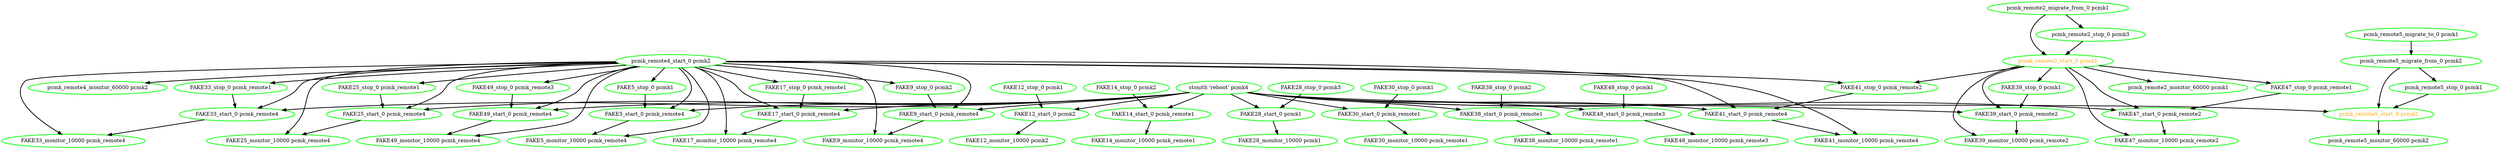  digraph "g" {
"FAKE12_monitor_10000 pcmk2" [ style=bold color="green" fontcolor="black"]
"FAKE12_start_0 pcmk2" -> "FAKE12_monitor_10000 pcmk2" [ style = bold]
"FAKE12_start_0 pcmk2" [ style=bold color="green" fontcolor="black"]
"FAKE12_stop_0 pcmk1" -> "FAKE12_start_0 pcmk2" [ style = bold]
"FAKE12_stop_0 pcmk1" [ style=bold color="green" fontcolor="black"]
"FAKE14_monitor_10000 pcmk_remote1" [ style=bold color="green" fontcolor="black"]
"FAKE14_start_0 pcmk_remote1" -> "FAKE14_monitor_10000 pcmk_remote1" [ style = bold]
"FAKE14_start_0 pcmk_remote1" [ style=bold color="green" fontcolor="black"]
"FAKE14_stop_0 pcmk2" -> "FAKE14_start_0 pcmk_remote1" [ style = bold]
"FAKE14_stop_0 pcmk2" [ style=bold color="green" fontcolor="black"]
"FAKE17_monitor_10000 pcmk_remote4" [ style=bold color="green" fontcolor="black"]
"FAKE17_start_0 pcmk_remote4" -> "FAKE17_monitor_10000 pcmk_remote4" [ style = bold]
"FAKE17_start_0 pcmk_remote4" [ style=bold color="green" fontcolor="black"]
"FAKE17_stop_0 pcmk_remote1" -> "FAKE17_start_0 pcmk_remote4" [ style = bold]
"FAKE17_stop_0 pcmk_remote1" [ style=bold color="green" fontcolor="black"]
"FAKE25_monitor_10000 pcmk_remote4" [ style=bold color="green" fontcolor="black"]
"FAKE25_start_0 pcmk_remote4" -> "FAKE25_monitor_10000 pcmk_remote4" [ style = bold]
"FAKE25_start_0 pcmk_remote4" [ style=bold color="green" fontcolor="black"]
"FAKE25_stop_0 pcmk_remote1" -> "FAKE25_start_0 pcmk_remote4" [ style = bold]
"FAKE25_stop_0 pcmk_remote1" [ style=bold color="green" fontcolor="black"]
"FAKE28_monitor_10000 pcmk1" [ style=bold color="green" fontcolor="black"]
"FAKE28_start_0 pcmk1" -> "FAKE28_monitor_10000 pcmk1" [ style = bold]
"FAKE28_start_0 pcmk1" [ style=bold color="green" fontcolor="black"]
"FAKE28_stop_0 pcmk3" -> "FAKE28_start_0 pcmk1" [ style = bold]
"FAKE28_stop_0 pcmk3" [ style=bold color="green" fontcolor="black"]
"FAKE30_monitor_10000 pcmk_remote1" [ style=bold color="green" fontcolor="black"]
"FAKE30_start_0 pcmk_remote1" -> "FAKE30_monitor_10000 pcmk_remote1" [ style = bold]
"FAKE30_start_0 pcmk_remote1" [ style=bold color="green" fontcolor="black"]
"FAKE30_stop_0 pcmk1" -> "FAKE30_start_0 pcmk_remote1" [ style = bold]
"FAKE30_stop_0 pcmk1" [ style=bold color="green" fontcolor="black"]
"FAKE33_monitor_10000 pcmk_remote4" [ style=bold color="green" fontcolor="black"]
"FAKE33_start_0 pcmk_remote4" -> "FAKE33_monitor_10000 pcmk_remote4" [ style = bold]
"FAKE33_start_0 pcmk_remote4" [ style=bold color="green" fontcolor="black"]
"FAKE33_stop_0 pcmk_remote1" -> "FAKE33_start_0 pcmk_remote4" [ style = bold]
"FAKE33_stop_0 pcmk_remote1" [ style=bold color="green" fontcolor="black"]
"FAKE38_monitor_10000 pcmk_remote1" [ style=bold color="green" fontcolor="black"]
"FAKE38_start_0 pcmk_remote1" -> "FAKE38_monitor_10000 pcmk_remote1" [ style = bold]
"FAKE38_start_0 pcmk_remote1" [ style=bold color="green" fontcolor="black"]
"FAKE38_stop_0 pcmk2" -> "FAKE38_start_0 pcmk_remote1" [ style = bold]
"FAKE38_stop_0 pcmk2" [ style=bold color="green" fontcolor="black"]
"FAKE39_monitor_10000 pcmk_remote2" [ style=bold color="green" fontcolor="black"]
"FAKE39_start_0 pcmk_remote2" -> "FAKE39_monitor_10000 pcmk_remote2" [ style = bold]
"FAKE39_start_0 pcmk_remote2" [ style=bold color="green" fontcolor="black"]
"FAKE39_stop_0 pcmk1" -> "FAKE39_start_0 pcmk_remote2" [ style = bold]
"FAKE39_stop_0 pcmk1" [ style=bold color="green" fontcolor="black"]
"FAKE41_monitor_10000 pcmk_remote4" [ style=bold color="green" fontcolor="black"]
"FAKE41_start_0 pcmk_remote4" -> "FAKE41_monitor_10000 pcmk_remote4" [ style = bold]
"FAKE41_start_0 pcmk_remote4" [ style=bold color="green" fontcolor="black"]
"FAKE41_stop_0 pcmk_remote2" -> "FAKE41_start_0 pcmk_remote4" [ style = bold]
"FAKE41_stop_0 pcmk_remote2" [ style=bold color="green" fontcolor="black"]
"FAKE47_monitor_10000 pcmk_remote2" [ style=bold color="green" fontcolor="black"]
"FAKE47_start_0 pcmk_remote2" -> "FAKE47_monitor_10000 pcmk_remote2" [ style = bold]
"FAKE47_start_0 pcmk_remote2" [ style=bold color="green" fontcolor="black"]
"FAKE47_stop_0 pcmk_remote1" -> "FAKE47_start_0 pcmk_remote2" [ style = bold]
"FAKE47_stop_0 pcmk_remote1" [ style=bold color="green" fontcolor="black"]
"FAKE48_monitor_10000 pcmk_remote3" [ style=bold color="green" fontcolor="black"]
"FAKE48_start_0 pcmk_remote3" -> "FAKE48_monitor_10000 pcmk_remote3" [ style = bold]
"FAKE48_start_0 pcmk_remote3" [ style=bold color="green" fontcolor="black"]
"FAKE48_stop_0 pcmk1" -> "FAKE48_start_0 pcmk_remote3" [ style = bold]
"FAKE48_stop_0 pcmk1" [ style=bold color="green" fontcolor="black"]
"FAKE49_monitor_10000 pcmk_remote4" [ style=bold color="green" fontcolor="black"]
"FAKE49_start_0 pcmk_remote4" -> "FAKE49_monitor_10000 pcmk_remote4" [ style = bold]
"FAKE49_start_0 pcmk_remote4" [ style=bold color="green" fontcolor="black"]
"FAKE49_stop_0 pcmk_remote3" -> "FAKE49_start_0 pcmk_remote4" [ style = bold]
"FAKE49_stop_0 pcmk_remote3" [ style=bold color="green" fontcolor="black"]
"FAKE5_monitor_10000 pcmk_remote4" [ style=bold color="green" fontcolor="black"]
"FAKE5_start_0 pcmk_remote4" -> "FAKE5_monitor_10000 pcmk_remote4" [ style = bold]
"FAKE5_start_0 pcmk_remote4" [ style=bold color="green" fontcolor="black"]
"FAKE5_stop_0 pcmk1" -> "FAKE5_start_0 pcmk_remote4" [ style = bold]
"FAKE5_stop_0 pcmk1" [ style=bold color="green" fontcolor="black"]
"FAKE9_monitor_10000 pcmk_remote4" [ style=bold color="green" fontcolor="black"]
"FAKE9_start_0 pcmk_remote4" -> "FAKE9_monitor_10000 pcmk_remote4" [ style = bold]
"FAKE9_start_0 pcmk_remote4" [ style=bold color="green" fontcolor="black"]
"FAKE9_stop_0 pcmk2" -> "FAKE9_start_0 pcmk_remote4" [ style = bold]
"FAKE9_stop_0 pcmk2" [ style=bold color="green" fontcolor="black"]
"pcmk_remote2_migrate_from_0 pcmk1" -> "pcmk_remote2_start_0 pcmk1" [ style = bold]
"pcmk_remote2_migrate_from_0 pcmk1" -> "pcmk_remote2_stop_0 pcmk3" [ style = bold]
"pcmk_remote2_migrate_from_0 pcmk1" [ style=bold color="green" fontcolor="black"]
"pcmk_remote2_monitor_60000 pcmk1" [ style=bold color="green" fontcolor="black"]
"pcmk_remote2_start_0 pcmk1" -> "FAKE39_monitor_10000 pcmk_remote2" [ style = bold]
"pcmk_remote2_start_0 pcmk1" -> "FAKE39_start_0 pcmk_remote2" [ style = bold]
"pcmk_remote2_start_0 pcmk1" -> "FAKE39_stop_0 pcmk1" [ style = bold]
"pcmk_remote2_start_0 pcmk1" -> "FAKE41_stop_0 pcmk_remote2" [ style = bold]
"pcmk_remote2_start_0 pcmk1" -> "FAKE47_monitor_10000 pcmk_remote2" [ style = bold]
"pcmk_remote2_start_0 pcmk1" -> "FAKE47_start_0 pcmk_remote2" [ style = bold]
"pcmk_remote2_start_0 pcmk1" -> "FAKE47_stop_0 pcmk_remote1" [ style = bold]
"pcmk_remote2_start_0 pcmk1" -> "pcmk_remote2_monitor_60000 pcmk1" [ style = bold]
"pcmk_remote2_start_0 pcmk1" [ style=bold color="green" fontcolor="orange"]
"pcmk_remote2_stop_0 pcmk3" -> "pcmk_remote2_start_0 pcmk1" [ style = bold]
"pcmk_remote2_stop_0 pcmk3" [ style=bold color="green" fontcolor="black"]
"pcmk_remote4_monitor_60000 pcmk2" [ style=bold color="green" fontcolor="black"]
"pcmk_remote4_start_0 pcmk2" -> "FAKE17_monitor_10000 pcmk_remote4" [ style = bold]
"pcmk_remote4_start_0 pcmk2" -> "FAKE17_start_0 pcmk_remote4" [ style = bold]
"pcmk_remote4_start_0 pcmk2" -> "FAKE17_stop_0 pcmk_remote1" [ style = bold]
"pcmk_remote4_start_0 pcmk2" -> "FAKE25_monitor_10000 pcmk_remote4" [ style = bold]
"pcmk_remote4_start_0 pcmk2" -> "FAKE25_start_0 pcmk_remote4" [ style = bold]
"pcmk_remote4_start_0 pcmk2" -> "FAKE25_stop_0 pcmk_remote1" [ style = bold]
"pcmk_remote4_start_0 pcmk2" -> "FAKE33_monitor_10000 pcmk_remote4" [ style = bold]
"pcmk_remote4_start_0 pcmk2" -> "FAKE33_start_0 pcmk_remote4" [ style = bold]
"pcmk_remote4_start_0 pcmk2" -> "FAKE33_stop_0 pcmk_remote1" [ style = bold]
"pcmk_remote4_start_0 pcmk2" -> "FAKE41_monitor_10000 pcmk_remote4" [ style = bold]
"pcmk_remote4_start_0 pcmk2" -> "FAKE41_start_0 pcmk_remote4" [ style = bold]
"pcmk_remote4_start_0 pcmk2" -> "FAKE41_stop_0 pcmk_remote2" [ style = bold]
"pcmk_remote4_start_0 pcmk2" -> "FAKE49_monitor_10000 pcmk_remote4" [ style = bold]
"pcmk_remote4_start_0 pcmk2" -> "FAKE49_start_0 pcmk_remote4" [ style = bold]
"pcmk_remote4_start_0 pcmk2" -> "FAKE49_stop_0 pcmk_remote3" [ style = bold]
"pcmk_remote4_start_0 pcmk2" -> "FAKE5_monitor_10000 pcmk_remote4" [ style = bold]
"pcmk_remote4_start_0 pcmk2" -> "FAKE5_start_0 pcmk_remote4" [ style = bold]
"pcmk_remote4_start_0 pcmk2" -> "FAKE5_stop_0 pcmk1" [ style = bold]
"pcmk_remote4_start_0 pcmk2" -> "FAKE9_monitor_10000 pcmk_remote4" [ style = bold]
"pcmk_remote4_start_0 pcmk2" -> "FAKE9_start_0 pcmk_remote4" [ style = bold]
"pcmk_remote4_start_0 pcmk2" -> "FAKE9_stop_0 pcmk2" [ style = bold]
"pcmk_remote4_start_0 pcmk2" -> "pcmk_remote4_monitor_60000 pcmk2" [ style = bold]
"pcmk_remote4_start_0 pcmk2" [ style=bold color="green" fontcolor="black"]
"pcmk_remote5_migrate_from_0 pcmk2" -> "pcmk_remote5_start_0 pcmk2" [ style = bold]
"pcmk_remote5_migrate_from_0 pcmk2" -> "pcmk_remote5_stop_0 pcmk1" [ style = bold]
"pcmk_remote5_migrate_from_0 pcmk2" [ style=bold color="green" fontcolor="black"]
"pcmk_remote5_migrate_to_0 pcmk1" -> "pcmk_remote5_migrate_from_0 pcmk2" [ style = bold]
"pcmk_remote5_migrate_to_0 pcmk1" [ style=bold color="green" fontcolor="black"]
"pcmk_remote5_monitor_60000 pcmk2" [ style=bold color="green" fontcolor="black"]
"pcmk_remote5_start_0 pcmk2" -> "pcmk_remote5_monitor_60000 pcmk2" [ style = bold]
"pcmk_remote5_start_0 pcmk2" [ style=bold color="green" fontcolor="orange"]
"pcmk_remote5_stop_0 pcmk1" -> "pcmk_remote5_start_0 pcmk2" [ style = bold]
"pcmk_remote5_stop_0 pcmk1" [ style=bold color="green" fontcolor="black"]
"stonith 'reboot' pcmk4" -> "FAKE12_start_0 pcmk2" [ style = bold]
"stonith 'reboot' pcmk4" -> "FAKE14_start_0 pcmk_remote1" [ style = bold]
"stonith 'reboot' pcmk4" -> "FAKE17_start_0 pcmk_remote4" [ style = bold]
"stonith 'reboot' pcmk4" -> "FAKE25_start_0 pcmk_remote4" [ style = bold]
"stonith 'reboot' pcmk4" -> "FAKE28_start_0 pcmk1" [ style = bold]
"stonith 'reboot' pcmk4" -> "FAKE30_start_0 pcmk_remote1" [ style = bold]
"stonith 'reboot' pcmk4" -> "FAKE33_start_0 pcmk_remote4" [ style = bold]
"stonith 'reboot' pcmk4" -> "FAKE38_start_0 pcmk_remote1" [ style = bold]
"stonith 'reboot' pcmk4" -> "FAKE39_start_0 pcmk_remote2" [ style = bold]
"stonith 'reboot' pcmk4" -> "FAKE41_start_0 pcmk_remote4" [ style = bold]
"stonith 'reboot' pcmk4" -> "FAKE47_start_0 pcmk_remote2" [ style = bold]
"stonith 'reboot' pcmk4" -> "FAKE48_start_0 pcmk_remote3" [ style = bold]
"stonith 'reboot' pcmk4" -> "FAKE49_start_0 pcmk_remote4" [ style = bold]
"stonith 'reboot' pcmk4" -> "FAKE5_start_0 pcmk_remote4" [ style = bold]
"stonith 'reboot' pcmk4" -> "FAKE9_start_0 pcmk_remote4" [ style = bold]
"stonith 'reboot' pcmk4" -> "pcmk_remote5_start_0 pcmk2" [ style = bold]
"stonith 'reboot' pcmk4" [ style=bold color="green" fontcolor="black"]
}

